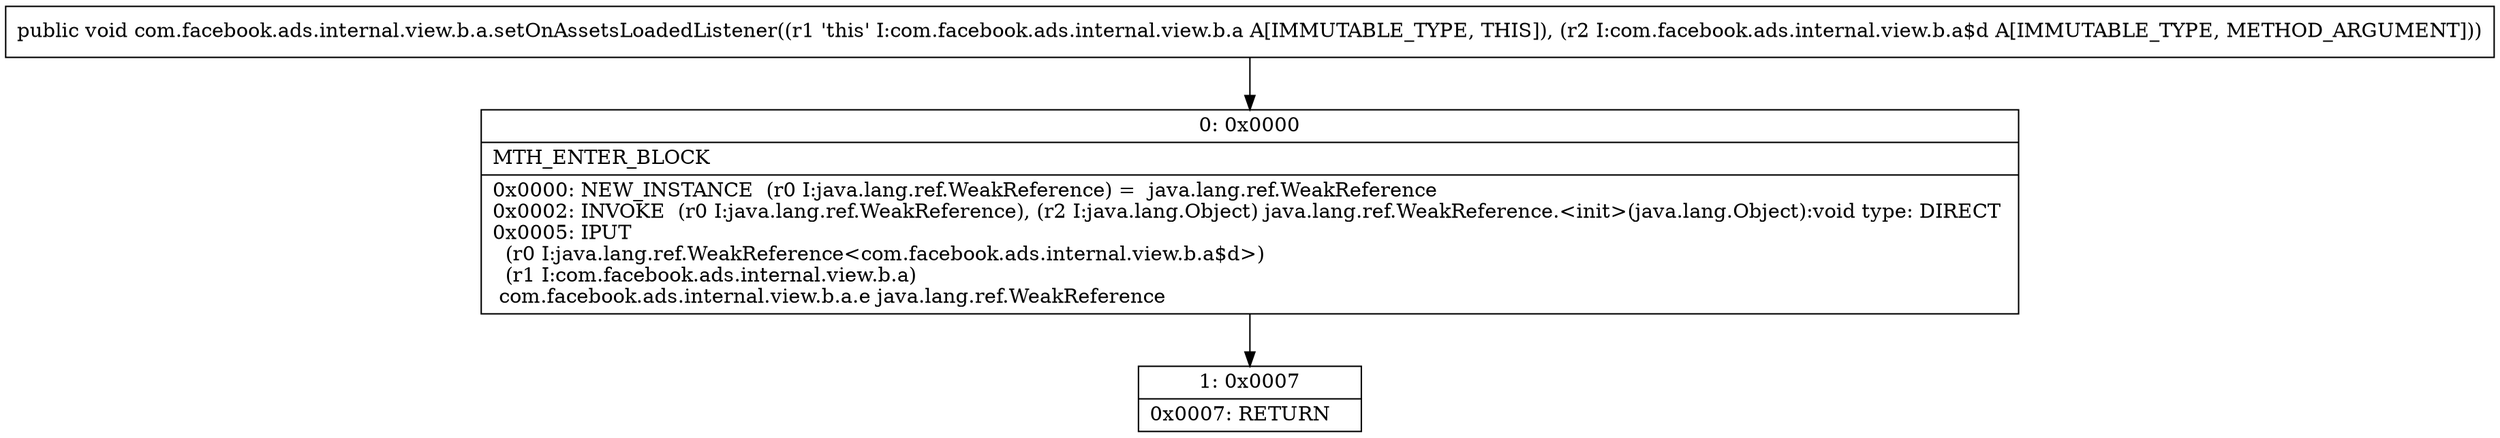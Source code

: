digraph "CFG forcom.facebook.ads.internal.view.b.a.setOnAssetsLoadedListener(Lcom\/facebook\/ads\/internal\/view\/b\/a$d;)V" {
Node_0 [shape=record,label="{0\:\ 0x0000|MTH_ENTER_BLOCK\l|0x0000: NEW_INSTANCE  (r0 I:java.lang.ref.WeakReference) =  java.lang.ref.WeakReference \l0x0002: INVOKE  (r0 I:java.lang.ref.WeakReference), (r2 I:java.lang.Object) java.lang.ref.WeakReference.\<init\>(java.lang.Object):void type: DIRECT \l0x0005: IPUT  \l  (r0 I:java.lang.ref.WeakReference\<com.facebook.ads.internal.view.b.a$d\>)\l  (r1 I:com.facebook.ads.internal.view.b.a)\l com.facebook.ads.internal.view.b.a.e java.lang.ref.WeakReference \l}"];
Node_1 [shape=record,label="{1\:\ 0x0007|0x0007: RETURN   \l}"];
MethodNode[shape=record,label="{public void com.facebook.ads.internal.view.b.a.setOnAssetsLoadedListener((r1 'this' I:com.facebook.ads.internal.view.b.a A[IMMUTABLE_TYPE, THIS]), (r2 I:com.facebook.ads.internal.view.b.a$d A[IMMUTABLE_TYPE, METHOD_ARGUMENT])) }"];
MethodNode -> Node_0;
Node_0 -> Node_1;
}

